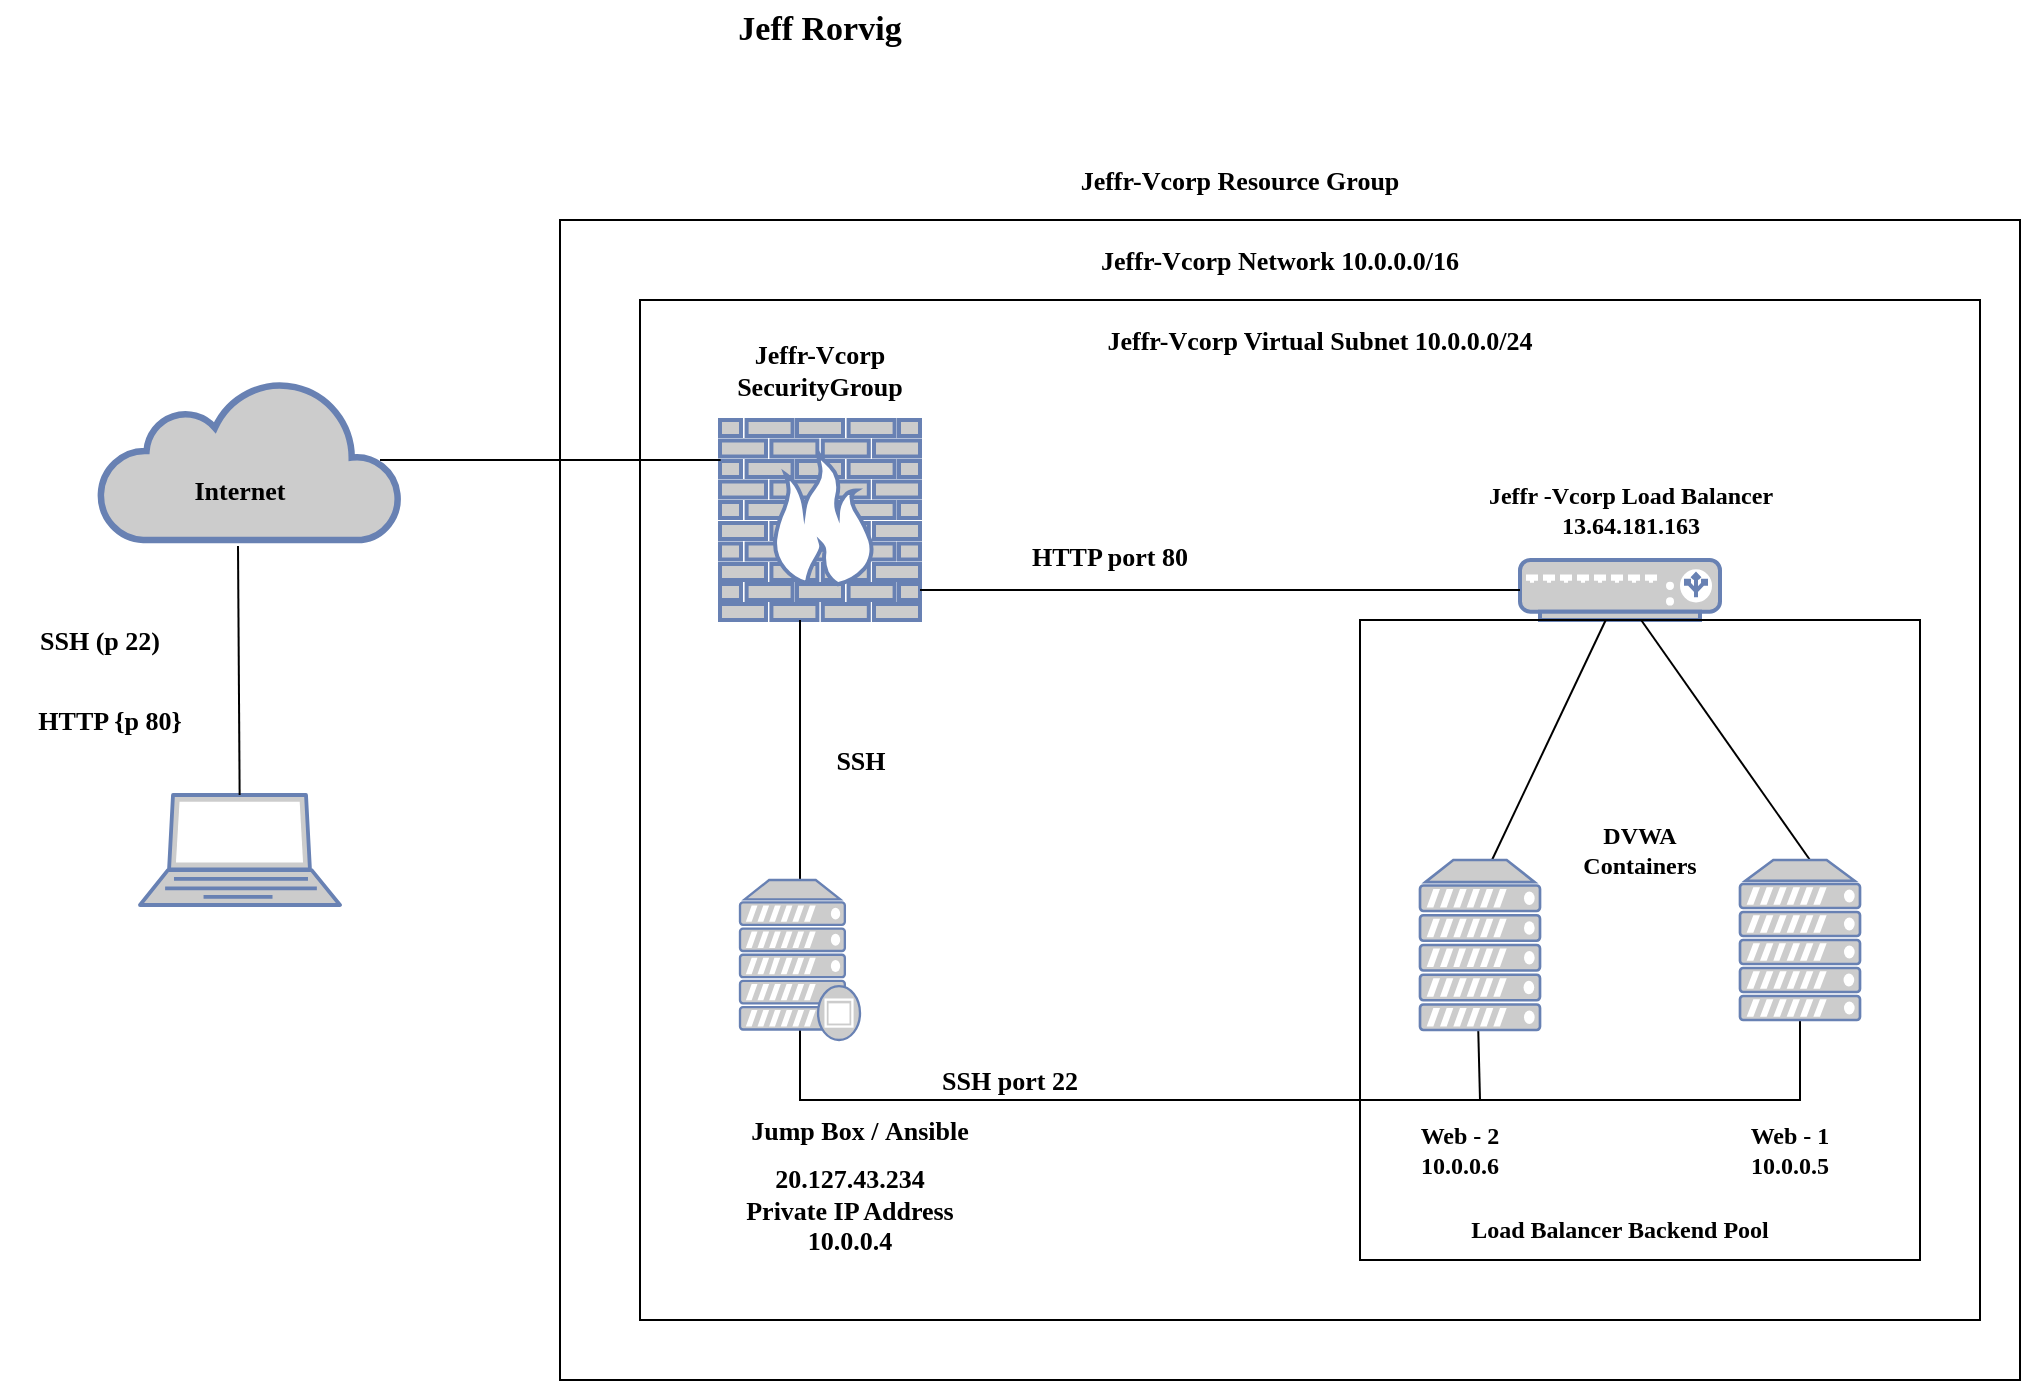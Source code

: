 <mxfile version="17.1.2" type="device"><diagram id="5kbTV3HlICcBhSObVWQd" name="Page-1"><mxGraphModel dx="1065" dy="746" grid="1" gridSize="10" guides="1" tooltips="1" connect="1" arrows="1" fold="1" page="1" pageScale="1" pageWidth="1100" pageHeight="850" math="0" shadow="0"><root><mxCell id="0"/><mxCell id="1" parent="0"/><mxCell id="jsVn_cJHK65W1K_Eu11o-8" value="" style="fontColor=#0066CC;verticalAlign=top;verticalLabelPosition=bottom;labelPosition=center;align=center;html=1;outlineConnect=0;fillColor=#CCCCCC;strokeColor=#6881B3;gradientColor=none;gradientDirection=north;strokeWidth=2;shape=mxgraph.networks.load_balancer;" vertex="1" parent="1"><mxGeometry x="840" y="290" width="100" height="30" as="geometry"/></mxCell><mxCell id="jsVn_cJHK65W1K_Eu11o-9" value="&lt;b&gt;&lt;font&gt;Jeffr -Vcorp Load Balancer&lt;br&gt;13.64.181.163&lt;/font&gt;&lt;/b&gt;" style="text;html=1;align=center;verticalAlign=middle;resizable=0;points=[];autosize=1;strokeColor=none;fillColor=none;fontFamily=Verdana;" vertex="1" parent="1"><mxGeometry x="800" y="250" width="190" height="30" as="geometry"/></mxCell><mxCell id="jsVn_cJHK65W1K_Eu11o-10" value="" style="endArrow=none;html=1;rounded=0;exitX=0.5;exitY=0;exitDx=0;exitDy=0;exitPerimeter=0;" edge="1" parent="1" target="jsVn_cJHK65W1K_Eu11o-8"><mxGeometry width="50" height="50" relative="1" as="geometry"><mxPoint x="985" y="440" as="sourcePoint"/><mxPoint x="540" y="320" as="targetPoint"/><Array as="points"/></mxGeometry></mxCell><mxCell id="jsVn_cJHK65W1K_Eu11o-11" value="" style="endArrow=none;html=1;rounded=0;exitX=0.5;exitY=0;exitDx=0;exitDy=0;exitPerimeter=0;" edge="1" parent="1" target="jsVn_cJHK65W1K_Eu11o-8"><mxGeometry width="50" height="50" relative="1" as="geometry"><mxPoint x="826" y="440" as="sourcePoint"/><mxPoint x="530" y="330" as="targetPoint"/></mxGeometry></mxCell><mxCell id="jsVn_cJHK65W1K_Eu11o-14" value="&lt;h4&gt;&lt;font&gt;Web - 1&lt;br&gt;&lt;/font&gt;&lt;font&gt;10.0.0.5&lt;/font&gt;&lt;/h4&gt;" style="text;html=1;strokeColor=none;fillColor=none;align=center;verticalAlign=middle;whiteSpace=wrap;rounded=0;fontFamily=Verdana;" vertex="1" parent="1"><mxGeometry x="930" y="570" width="90" height="30" as="geometry"/></mxCell><mxCell id="jsVn_cJHK65W1K_Eu11o-15" value="DVWA&lt;br&gt;Containers" style="text;html=1;strokeColor=none;fillColor=none;align=center;verticalAlign=middle;whiteSpace=wrap;rounded=0;fontFamily=Verdana;fontStyle=1" vertex="1" parent="1"><mxGeometry x="870" y="420" width="60" height="30" as="geometry"/></mxCell><mxCell id="jsVn_cJHK65W1K_Eu11o-16" value="Web - 2&lt;br&gt;10.0.0.6&lt;br&gt;" style="text;html=1;strokeColor=none;fillColor=none;align=center;verticalAlign=middle;whiteSpace=wrap;rounded=0;fontFamily=Verdana;fontStyle=1" vertex="1" parent="1"><mxGeometry x="780" y="570" width="60" height="30" as="geometry"/></mxCell><mxCell id="jsVn_cJHK65W1K_Eu11o-18" value="" style="fontColor=#0066CC;verticalAlign=top;verticalLabelPosition=bottom;labelPosition=center;align=center;html=1;outlineConnect=0;fillColor=#CCCCCC;strokeColor=#6881B3;gradientColor=none;gradientDirection=north;strokeWidth=2;shape=mxgraph.networks.firewall;fontFamily=Verdana;" vertex="1" parent="1"><mxGeometry x="440" y="220" width="100" height="100" as="geometry"/></mxCell><mxCell id="jsVn_cJHK65W1K_Eu11o-19" value="" style="html=1;outlineConnect=0;fillColor=#CCCCCC;strokeColor=#6881B3;gradientColor=none;gradientDirection=north;strokeWidth=2;shape=mxgraph.networks.cloud;fontColor=#ffffff;fontFamily=Verdana;" vertex="1" parent="1"><mxGeometry x="130" y="200" width="150" height="80" as="geometry"/></mxCell><mxCell id="jsVn_cJHK65W1K_Eu11o-20" value="" style="fontColor=#0066CC;verticalAlign=top;verticalLabelPosition=bottom;labelPosition=center;align=center;html=1;outlineConnect=0;fillColor=#CCCCCC;strokeColor=#6881B3;gradientColor=none;gradientDirection=north;strokeWidth=2;shape=mxgraph.networks.laptop;fontFamily=Verdana;" vertex="1" parent="1"><mxGeometry x="150" y="407.5" width="100" height="55" as="geometry"/></mxCell><mxCell id="jsVn_cJHK65W1K_Eu11o-25" value="" style="endArrow=none;html=1;rounded=0;fontFamily=Verdana;" edge="1" parent="1" source="jsVn_cJHK65W1K_Eu11o-47"><mxGeometry width="50" height="50" relative="1" as="geometry"><mxPoint x="475" y="440" as="sourcePoint"/><mxPoint x="480" y="320" as="targetPoint"/></mxGeometry></mxCell><mxCell id="jsVn_cJHK65W1K_Eu11o-30" value="" style="shape=partialRectangle;whiteSpace=wrap;html=1;bottom=1;right=1;left=1;top=0;fillColor=none;routingCenterX=-0.5;fontFamily=Verdana;" vertex="1" parent="1"><mxGeometry x="480" y="520" width="500" height="40" as="geometry"/></mxCell><mxCell id="jsVn_cJHK65W1K_Eu11o-31" value="" style="endArrow=none;html=1;rounded=0;fontFamily=Verdana;elbow=vertical;entryX=0.678;entryY=0;entryDx=0;entryDy=0;entryPerimeter=0;" edge="1" parent="1" target="jsVn_cJHK65W1K_Eu11o-30"><mxGeometry width="50" height="50" relative="1" as="geometry"><mxPoint x="820" y="560" as="sourcePoint"/><mxPoint x="790" y="510" as="targetPoint"/></mxGeometry></mxCell><mxCell id="jsVn_cJHK65W1K_Eu11o-32" value="Load Balancer Backend Pool" style="text;html=1;strokeColor=none;fillColor=none;align=center;verticalAlign=middle;whiteSpace=wrap;rounded=0;fontFamily=Verdana;fontStyle=1" vertex="1" parent="1"><mxGeometry x="790" y="610" width="200" height="30" as="geometry"/></mxCell><mxCell id="jsVn_cJHK65W1K_Eu11o-38" value="" style="shape=partialRectangle;whiteSpace=wrap;html=1;bottom=1;right=1;left=1;top=0;fillColor=none;routingCenterX=-0.5;fontFamily=Verdana;" vertex="1" parent="1"><mxGeometry x="760" y="320" width="280" height="320" as="geometry"/></mxCell><mxCell id="jsVn_cJHK65W1K_Eu11o-42" value="" style="endArrow=none;html=1;rounded=0;fontFamily=Verdana;elbow=vertical;entryX=1;entryY=0;entryDx=0;entryDy=0;exitX=0;exitY=0;exitDx=0;exitDy=0;" edge="1" parent="1" source="jsVn_cJHK65W1K_Eu11o-38" target="jsVn_cJHK65W1K_Eu11o-38"><mxGeometry width="50" height="50" relative="1" as="geometry"><mxPoint x="720" y="440" as="sourcePoint"/><mxPoint x="770" y="390" as="targetPoint"/></mxGeometry></mxCell><mxCell id="jsVn_cJHK65W1K_Eu11o-43" value="" style="fontColor=#0066CC;verticalAlign=top;verticalLabelPosition=bottom;labelPosition=center;align=center;html=1;outlineConnect=0;fillColor=#CCCCCC;strokeColor=#6881B3;gradientColor=none;gradientDirection=north;strokeWidth=2;shape=mxgraph.networks.server;fontFamily=Verdana;" vertex="1" parent="1"><mxGeometry x="790" y="440" width="60" height="85" as="geometry"/></mxCell><mxCell id="jsVn_cJHK65W1K_Eu11o-44" value="" style="fontColor=#0066CC;verticalAlign=top;verticalLabelPosition=bottom;labelPosition=center;align=center;html=1;outlineConnect=0;fillColor=#CCCCCC;strokeColor=#6881B3;gradientColor=none;gradientDirection=north;strokeWidth=2;shape=mxgraph.networks.server;fontFamily=Verdana;" vertex="1" parent="1"><mxGeometry x="950" y="440" width="60" height="80" as="geometry"/></mxCell><mxCell id="jsVn_cJHK65W1K_Eu11o-46" value="SSH port 22" style="text;html=1;strokeColor=none;fillColor=none;align=center;verticalAlign=middle;whiteSpace=wrap;rounded=0;fontFamily=Verdana;fontStyle=1;fontSize=13;" vertex="1" parent="1"><mxGeometry x="540" y="540" width="90" height="20" as="geometry"/></mxCell><mxCell id="jsVn_cJHK65W1K_Eu11o-47" value="" style="fontColor=#0066CC;verticalAlign=top;verticalLabelPosition=bottom;labelPosition=center;align=center;html=1;outlineConnect=0;fillColor=#CCCCCC;strokeColor=#6881B3;gradientColor=none;gradientDirection=north;strokeWidth=2;shape=mxgraph.networks.proxy_server;fontFamily=Verdana;fontSize=13;" vertex="1" parent="1"><mxGeometry x="450" y="450" width="60" height="80" as="geometry"/></mxCell><mxCell id="jsVn_cJHK65W1K_Eu11o-49" value="Jump Box /&amp;nbsp;Ansible" style="text;html=1;strokeColor=none;fillColor=none;align=center;verticalAlign=middle;whiteSpace=wrap;rounded=0;fontFamily=Verdana;fontSize=13;fontStyle=1" vertex="1" parent="1"><mxGeometry x="430" y="560" width="160" height="30" as="geometry"/></mxCell><mxCell id="jsVn_cJHK65W1K_Eu11o-53" value="20.127.43.234&lt;br&gt;Private IP Address&lt;br&gt;10.0.0.4" style="text;html=1;strokeColor=none;fillColor=none;align=center;verticalAlign=middle;whiteSpace=wrap;rounded=0;fontFamily=Verdana;fontSize=13;fontStyle=1" vertex="1" parent="1"><mxGeometry x="430" y="590" width="150" height="50" as="geometry"/></mxCell><mxCell id="jsVn_cJHK65W1K_Eu11o-54" value="" style="endArrow=none;html=1;rounded=0;fontFamily=Verdana;fontSize=13;elbow=vertical;entryX=0;entryY=0.5;entryDx=0;entryDy=0;entryPerimeter=0;startArrow=none;" edge="1" parent="1" target="jsVn_cJHK65W1K_Eu11o-8"><mxGeometry width="50" height="50" relative="1" as="geometry"><mxPoint x="670" y="305" as="sourcePoint"/><mxPoint x="760" y="310" as="targetPoint"/></mxGeometry></mxCell><mxCell id="jsVn_cJHK65W1K_Eu11o-56" value="" style="endArrow=none;html=1;rounded=0;fontFamily=Verdana;fontSize=13;elbow=vertical;" edge="1" parent="1"><mxGeometry width="50" height="50" relative="1" as="geometry"><mxPoint x="540" y="305" as="sourcePoint"/><mxPoint x="670" y="305" as="targetPoint"/></mxGeometry></mxCell><mxCell id="jsVn_cJHK65W1K_Eu11o-57" value="HTTP port 80" style="text;html=1;strokeColor=none;fillColor=none;align=center;verticalAlign=middle;whiteSpace=wrap;rounded=0;fontFamily=Verdana;fontSize=13;fontStyle=1" vertex="1" parent="1"><mxGeometry x="550" y="280" width="170" height="15" as="geometry"/></mxCell><mxCell id="jsVn_cJHK65W1K_Eu11o-58" value="Jeffr-Vcorp SecurityGroup" style="text;html=1;strokeColor=none;fillColor=none;align=center;verticalAlign=middle;whiteSpace=wrap;rounded=0;fontFamily=Verdana;fontSize=13;fontStyle=1" vertex="1" parent="1"><mxGeometry x="425" y="180" width="130" height="30" as="geometry"/></mxCell><mxCell id="jsVn_cJHK65W1K_Eu11o-59" value="SSH" style="text;html=1;strokeColor=none;fillColor=none;align=center;verticalAlign=middle;whiteSpace=wrap;rounded=0;fontFamily=Verdana;fontSize=13;fontStyle=1" vertex="1" parent="1"><mxGeometry x="492.5" y="380" width="35" height="20" as="geometry"/></mxCell><mxCell id="jsVn_cJHK65W1K_Eu11o-60" value="" style="shape=partialRectangle;whiteSpace=wrap;html=1;bottom=1;right=1;left=1;top=0;fillColor=none;routingCenterX=-0.5;fontFamily=Verdana;fontSize=13;" vertex="1" parent="1"><mxGeometry x="400" y="160" width="670" height="510" as="geometry"/></mxCell><mxCell id="jsVn_cJHK65W1K_Eu11o-61" value="" style="endArrow=none;html=1;rounded=0;fontFamily=Verdana;fontSize=13;elbow=vertical;entryX=1;entryY=0;entryDx=0;entryDy=0;exitX=0;exitY=0;exitDx=0;exitDy=0;" edge="1" parent="1" source="jsVn_cJHK65W1K_Eu11o-60" target="jsVn_cJHK65W1K_Eu11o-60"><mxGeometry width="50" height="50" relative="1" as="geometry"><mxPoint x="680" y="340" as="sourcePoint"/><mxPoint x="730" y="290" as="targetPoint"/></mxGeometry></mxCell><mxCell id="jsVn_cJHK65W1K_Eu11o-62" value="Jeffr-Vcorp Virtual Subnet 10.0.0.0/24" style="text;html=1;strokeColor=none;fillColor=none;align=center;verticalAlign=middle;whiteSpace=wrap;rounded=0;fontFamily=Verdana;fontSize=13;fontStyle=1" vertex="1" parent="1"><mxGeometry x="590" y="170" width="300" height="20" as="geometry"/></mxCell><mxCell id="jsVn_cJHK65W1K_Eu11o-63" value="" style="shape=partialRectangle;whiteSpace=wrap;html=1;bottom=1;right=1;left=1;top=0;fillColor=none;routingCenterX=-0.5;fontFamily=Verdana;fontSize=13;" vertex="1" parent="1"><mxGeometry x="360" y="120" width="730" height="580" as="geometry"/></mxCell><mxCell id="jsVn_cJHK65W1K_Eu11o-64" value="" style="endArrow=none;html=1;rounded=0;fontFamily=Verdana;fontSize=13;elbow=vertical;entryX=1;entryY=0;entryDx=0;entryDy=0;exitX=0;exitY=0;exitDx=0;exitDy=0;" edge="1" parent="1" source="jsVn_cJHK65W1K_Eu11o-63" target="jsVn_cJHK65W1K_Eu11o-63"><mxGeometry width="50" height="50" relative="1" as="geometry"><mxPoint x="680" y="410" as="sourcePoint"/><mxPoint x="730" y="360" as="targetPoint"/></mxGeometry></mxCell><mxCell id="jsVn_cJHK65W1K_Eu11o-65" value="Jeffr-Vcorp Resource Group" style="text;html=1;strokeColor=none;fillColor=none;align=center;verticalAlign=middle;whiteSpace=wrap;rounded=0;fontFamily=Verdana;fontSize=13;fontStyle=1" vertex="1" parent="1"><mxGeometry x="560" y="90" width="280" height="20" as="geometry"/></mxCell><mxCell id="jsVn_cJHK65W1K_Eu11o-66" value="Jeffr-Vcorp Network 10.0.0.0/16" style="text;html=1;strokeColor=none;fillColor=none;align=center;verticalAlign=middle;whiteSpace=wrap;rounded=0;fontFamily=Verdana;fontSize=13;fontStyle=1" vertex="1" parent="1"><mxGeometry x="560" y="130" width="320" height="20" as="geometry"/></mxCell><mxCell id="jsVn_cJHK65W1K_Eu11o-67" value="Internet" style="text;html=1;strokeColor=none;fillColor=none;align=center;verticalAlign=middle;whiteSpace=wrap;rounded=0;fontFamily=Verdana;fontSize=13;fontStyle=1" vertex="1" parent="1"><mxGeometry x="150" y="240" width="100" height="30" as="geometry"/></mxCell><mxCell id="jsVn_cJHK65W1K_Eu11o-72" value="" style="endArrow=none;html=1;rounded=0;fontFamily=Verdana;fontSize=13;elbow=vertical;entryX=0.11;entryY=0.207;entryDx=0;entryDy=0;entryPerimeter=0;fontStyle=1" edge="1" parent="1" target="jsVn_cJHK65W1K_Eu11o-63"><mxGeometry width="50" height="50" relative="1" as="geometry"><mxPoint x="270" y="240" as="sourcePoint"/><mxPoint x="320" y="190" as="targetPoint"/></mxGeometry></mxCell><mxCell id="jsVn_cJHK65W1K_Eu11o-73" value="" style="endArrow=none;html=1;rounded=0;fontFamily=Verdana;fontSize=13;elbow=vertical;entryX=0.46;entryY=1.038;entryDx=0;entryDy=0;entryPerimeter=0;fontStyle=1" edge="1" parent="1" source="jsVn_cJHK65W1K_Eu11o-20" target="jsVn_cJHK65W1K_Eu11o-19"><mxGeometry width="50" height="50" relative="1" as="geometry"><mxPoint x="50" y="370" as="sourcePoint"/><mxPoint x="100" y="320" as="targetPoint"/></mxGeometry></mxCell><mxCell id="jsVn_cJHK65W1K_Eu11o-75" value="SSH (p 22)" style="text;html=1;strokeColor=none;fillColor=none;align=center;verticalAlign=middle;whiteSpace=wrap;rounded=0;fontFamily=Verdana;fontSize=13;fontStyle=1" vertex="1" parent="1"><mxGeometry x="80" y="320" width="100" height="20" as="geometry"/></mxCell><mxCell id="jsVn_cJHK65W1K_Eu11o-76" value="HTTP {p 80}" style="text;html=1;strokeColor=none;fillColor=none;align=center;verticalAlign=middle;whiteSpace=wrap;rounded=0;fontFamily=Verdana;fontSize=13;fontStyle=1" vertex="1" parent="1"><mxGeometry x="80" y="360" width="110" height="20" as="geometry"/></mxCell><mxCell id="jsVn_cJHK65W1K_Eu11o-77" value="Jeff Rorvig" style="text;html=1;strokeColor=none;fillColor=none;align=center;verticalAlign=middle;whiteSpace=wrap;rounded=0;fontFamily=Verdana;fontSize=17;fontStyle=1" vertex="1" parent="1"><mxGeometry x="370" y="10" width="240" height="30" as="geometry"/></mxCell></root></mxGraphModel></diagram></mxfile>